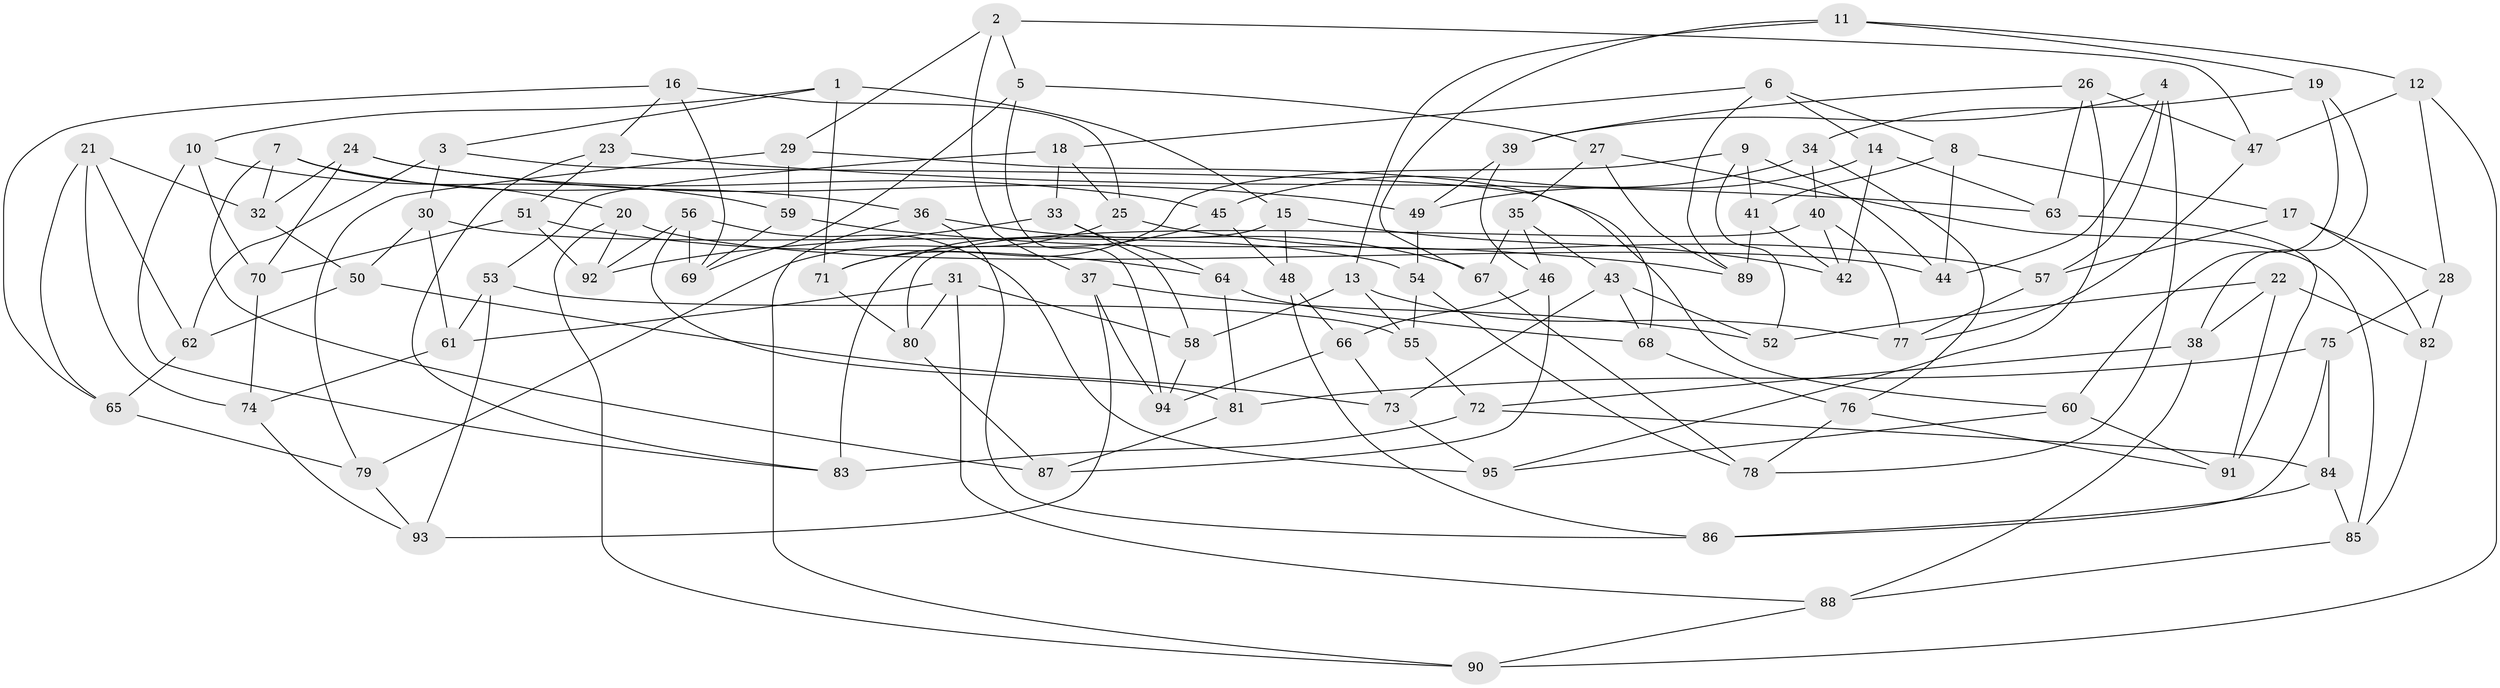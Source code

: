 // Generated by graph-tools (version 1.1) at 2025/37/03/09/25 02:37:56]
// undirected, 95 vertices, 190 edges
graph export_dot {
graph [start="1"]
  node [color=gray90,style=filled];
  1;
  2;
  3;
  4;
  5;
  6;
  7;
  8;
  9;
  10;
  11;
  12;
  13;
  14;
  15;
  16;
  17;
  18;
  19;
  20;
  21;
  22;
  23;
  24;
  25;
  26;
  27;
  28;
  29;
  30;
  31;
  32;
  33;
  34;
  35;
  36;
  37;
  38;
  39;
  40;
  41;
  42;
  43;
  44;
  45;
  46;
  47;
  48;
  49;
  50;
  51;
  52;
  53;
  54;
  55;
  56;
  57;
  58;
  59;
  60;
  61;
  62;
  63;
  64;
  65;
  66;
  67;
  68;
  69;
  70;
  71;
  72;
  73;
  74;
  75;
  76;
  77;
  78;
  79;
  80;
  81;
  82;
  83;
  84;
  85;
  86;
  87;
  88;
  89;
  90;
  91;
  92;
  93;
  94;
  95;
  1 -- 10;
  1 -- 71;
  1 -- 15;
  1 -- 3;
  2 -- 37;
  2 -- 29;
  2 -- 5;
  2 -- 47;
  3 -- 62;
  3 -- 30;
  3 -- 60;
  4 -- 57;
  4 -- 78;
  4 -- 44;
  4 -- 39;
  5 -- 69;
  5 -- 94;
  5 -- 27;
  6 -- 14;
  6 -- 18;
  6 -- 8;
  6 -- 89;
  7 -- 20;
  7 -- 87;
  7 -- 32;
  7 -- 36;
  8 -- 17;
  8 -- 41;
  8 -- 44;
  9 -- 71;
  9 -- 41;
  9 -- 52;
  9 -- 44;
  10 -- 83;
  10 -- 70;
  10 -- 59;
  11 -- 67;
  11 -- 13;
  11 -- 12;
  11 -- 19;
  12 -- 90;
  12 -- 28;
  12 -- 47;
  13 -- 58;
  13 -- 77;
  13 -- 55;
  14 -- 63;
  14 -- 49;
  14 -- 42;
  15 -- 48;
  15 -- 83;
  15 -- 42;
  16 -- 65;
  16 -- 25;
  16 -- 23;
  16 -- 69;
  17 -- 57;
  17 -- 82;
  17 -- 28;
  18 -- 25;
  18 -- 53;
  18 -- 33;
  19 -- 38;
  19 -- 34;
  19 -- 60;
  20 -- 92;
  20 -- 44;
  20 -- 90;
  21 -- 32;
  21 -- 65;
  21 -- 74;
  21 -- 62;
  22 -- 82;
  22 -- 38;
  22 -- 91;
  22 -- 52;
  23 -- 83;
  23 -- 63;
  23 -- 51;
  24 -- 45;
  24 -- 32;
  24 -- 49;
  24 -- 70;
  25 -- 79;
  25 -- 57;
  26 -- 95;
  26 -- 39;
  26 -- 47;
  26 -- 63;
  27 -- 35;
  27 -- 85;
  27 -- 89;
  28 -- 82;
  28 -- 75;
  29 -- 79;
  29 -- 59;
  29 -- 68;
  30 -- 50;
  30 -- 61;
  30 -- 54;
  31 -- 61;
  31 -- 88;
  31 -- 58;
  31 -- 80;
  32 -- 50;
  33 -- 64;
  33 -- 58;
  33 -- 92;
  34 -- 45;
  34 -- 76;
  34 -- 40;
  35 -- 46;
  35 -- 67;
  35 -- 43;
  36 -- 86;
  36 -- 90;
  36 -- 67;
  37 -- 94;
  37 -- 52;
  37 -- 93;
  38 -- 72;
  38 -- 88;
  39 -- 49;
  39 -- 46;
  40 -- 42;
  40 -- 77;
  40 -- 80;
  41 -- 42;
  41 -- 89;
  43 -- 68;
  43 -- 73;
  43 -- 52;
  45 -- 71;
  45 -- 48;
  46 -- 66;
  46 -- 87;
  47 -- 77;
  48 -- 86;
  48 -- 66;
  49 -- 54;
  50 -- 62;
  50 -- 73;
  51 -- 92;
  51 -- 70;
  51 -- 64;
  53 -- 55;
  53 -- 93;
  53 -- 61;
  54 -- 78;
  54 -- 55;
  55 -- 72;
  56 -- 81;
  56 -- 92;
  56 -- 95;
  56 -- 69;
  57 -- 77;
  58 -- 94;
  59 -- 69;
  59 -- 89;
  60 -- 95;
  60 -- 91;
  61 -- 74;
  62 -- 65;
  63 -- 91;
  64 -- 68;
  64 -- 81;
  65 -- 79;
  66 -- 73;
  66 -- 94;
  67 -- 78;
  68 -- 76;
  70 -- 74;
  71 -- 80;
  72 -- 84;
  72 -- 83;
  73 -- 95;
  74 -- 93;
  75 -- 86;
  75 -- 84;
  75 -- 81;
  76 -- 78;
  76 -- 91;
  79 -- 93;
  80 -- 87;
  81 -- 87;
  82 -- 85;
  84 -- 86;
  84 -- 85;
  85 -- 88;
  88 -- 90;
}
